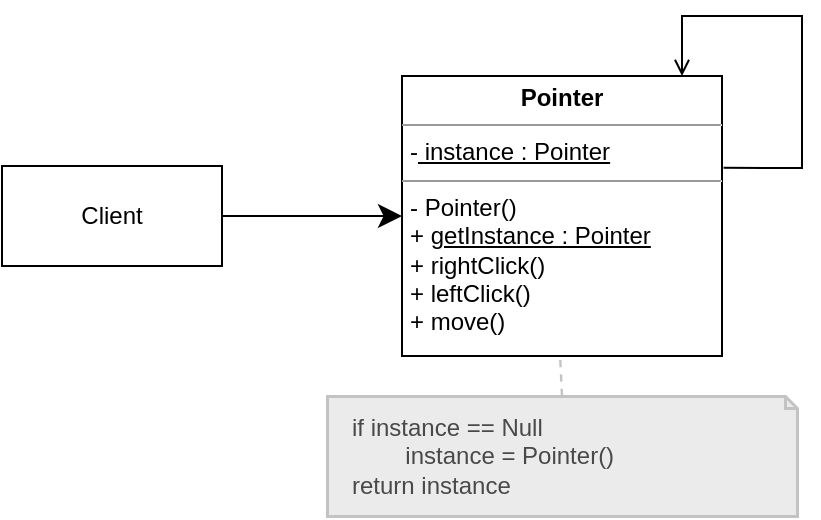 <mxfile version="22.1.15" type="device" pages="2">
  <diagram name="V1" id="U-ICU-5OWStUZoMbVoWw">
    <mxGraphModel dx="734" dy="518" grid="1" gridSize="10" guides="1" tooltips="1" connect="1" arrows="1" fold="1" page="1" pageScale="1" pageWidth="827" pageHeight="1169" math="0" shadow="0">
      <root>
        <mxCell id="0" />
        <mxCell id="1" parent="0" />
        <mxCell id="upiE7zIrhZuJud1Wrz63-5" value="&lt;p style=&quot;margin:0px;margin-top:4px;text-align:center;&quot;&gt;&lt;b&gt;Pointer&lt;/b&gt;&lt;/p&gt;&lt;hr size=&quot;1&quot;&gt;&lt;p style=&quot;margin:0px;margin-left:4px;&quot;&gt;-&lt;u&gt;&amp;nbsp;instance : Pointer&lt;/u&gt;&lt;/p&gt;&lt;hr size=&quot;1&quot;&gt;&lt;p style=&quot;margin:0px;margin-left:4px;&quot;&gt;- Pointer()&lt;/p&gt;&lt;p style=&quot;margin:0px;margin-left:4px;&quot;&gt;+ &lt;u&gt;getInstance : Pointer&lt;/u&gt;&lt;/p&gt;&lt;p style=&quot;margin:0px;margin-left:4px;&quot;&gt;+ rightClick()&lt;/p&gt;&lt;p style=&quot;margin:0px;margin-left:4px;&quot;&gt;+ leftClick()&lt;/p&gt;&lt;p style=&quot;margin:0px;margin-left:4px;&quot;&gt;+ move()&lt;/p&gt;&lt;p style=&quot;margin:0px;margin-left:4px;&quot;&gt;&lt;br&gt;&lt;/p&gt;&lt;p style=&quot;margin:0px;margin-left:4px;&quot;&gt;&lt;br&gt;&lt;/p&gt;" style="verticalAlign=top;align=left;overflow=fill;fontSize=12;fontFamily=Helvetica;html=1;whiteSpace=wrap;" vertex="1" parent="1">
          <mxGeometry x="330" y="160" width="160" height="140" as="geometry" />
        </mxCell>
        <mxCell id="upiE7zIrhZuJud1Wrz63-8" value="" style="endArrow=none;html=1;rounded=0;entryX=1.005;entryY=0.328;entryDx=0;entryDy=0;entryPerimeter=0;endFill=0;startArrow=open;startFill=0;" edge="1" parent="1" target="upiE7zIrhZuJud1Wrz63-5">
          <mxGeometry width="50" height="50" relative="1" as="geometry">
            <mxPoint x="470" y="160" as="sourcePoint" />
            <mxPoint x="500" y="160" as="targetPoint" />
            <Array as="points">
              <mxPoint x="470" y="130" />
              <mxPoint x="530" y="130" />
              <mxPoint x="530" y="206" />
            </Array>
          </mxGeometry>
        </mxCell>
        <mxCell id="-Tyz73z-Innq2K3jjiwY-1" value="Client" style="html=1;whiteSpace=wrap;" vertex="1" parent="1">
          <mxGeometry x="130" y="205" width="110" height="50" as="geometry" />
        </mxCell>
        <mxCell id="-Tyz73z-Innq2K3jjiwY-2" value="" style="endArrow=classic;endFill=1;endSize=9;html=1;rounded=0;exitX=1;exitY=0.5;exitDx=0;exitDy=0;entryX=0;entryY=0.5;entryDx=0;entryDy=0;" edge="1" parent="1" source="-Tyz73z-Innq2K3jjiwY-1" target="upiE7zIrhZuJud1Wrz63-5">
          <mxGeometry width="160" relative="1" as="geometry">
            <mxPoint x="280" y="240" as="sourcePoint" />
            <mxPoint x="440" y="240" as="targetPoint" />
          </mxGeometry>
        </mxCell>
        <mxCell id="-Tyz73z-Innq2K3jjiwY-3" style="rounded=0;orthogonalLoop=1;jettySize=auto;html=1;startArrow=none;startFill=1;startSize=3;jumpStyle=none;endArrow=none;endFill=0;anchorPointDirection=0;bendable=0;editable=1;movable=1;resizable=1;rotatable=1;deletable=1;locked=0;connectable=1;backgroundOutline=0;snapToPoint=1;flowAnimation=0;strokeColor=#C3C3C3;dashed=1;shadow=0;strokeWidth=1.2;exitX=0.5;exitY=0;exitDx=0;exitDy=0;exitPerimeter=0;entryX=0.619;entryY=1.029;entryDx=0;entryDy=0;entryPerimeter=0;" edge="1" parent="1" source="-Tyz73z-Innq2K3jjiwY-4">
          <mxGeometry relative="1" as="geometry">
            <mxPoint x="503" y="388.44" as="sourcePoint" />
            <mxPoint x="409.04" y="300.0" as="targetPoint" />
          </mxGeometry>
        </mxCell>
        <mxCell id="-Tyz73z-Innq2K3jjiwY-4" value="&lt;font color=&quot;#494949&quot;&gt;&lt;div&gt;&lt;span style=&quot;background-color: initial;&quot;&gt;if instance == Null&lt;/span&gt;&lt;br&gt;&lt;/div&gt;&lt;div&gt;&amp;nbsp; &amp;nbsp; &amp;nbsp; &amp;nbsp; instance = Pointer()&lt;/div&gt;&lt;div&gt;&lt;span style=&quot;background-color: initial;&quot;&gt;return instance&lt;/span&gt;&lt;/div&gt;&lt;/font&gt;" style="shape=note;size=6;align=left;spacingLeft=10;html=1;whiteSpace=wrap;strokeWidth=1.5;strokeColor=#C3C3C3;gradientColor=none;fillColor=#EBEBEB;" vertex="1" parent="1">
          <mxGeometry x="292.5" y="320" width="235" height="60" as="geometry" />
        </mxCell>
      </root>
    </mxGraphModel>
  </diagram>
  <diagram id="9DlzN_aTAc7lszIQBb8O" name="V2">
    <mxGraphModel dx="516" dy="364" grid="1" gridSize="10" guides="1" tooltips="1" connect="1" arrows="1" fold="1" page="1" pageScale="1" pageWidth="827" pageHeight="1169" math="0" shadow="0">
      <root>
        <mxCell id="0" />
        <mxCell id="1" parent="0" />
        <mxCell id="tqAirv4RwueLqL2zLUyl-1" value="&lt;p style=&quot;margin:0px;margin-top:4px;text-align:center;&quot;&gt;&lt;b&gt;Logger&lt;/b&gt;&lt;/p&gt;&lt;hr size=&quot;1&quot;&gt;&lt;p style=&quot;margin:0px;margin-left:4px;&quot;&gt;-&lt;u&gt; instance : Logger&lt;/u&gt;&lt;/p&gt;&lt;hr size=&quot;1&quot;&gt;&lt;p style=&quot;margin:0px;margin-left:4px;&quot;&gt;- Logger()&lt;/p&gt;&lt;p style=&quot;margin:0px;margin-left:4px;&quot;&gt;+ &lt;u&gt;getInstance : Logger&lt;/u&gt;&lt;/p&gt;&lt;p style=&quot;margin:0px;margin-left:4px;&quot;&gt;+ log()&lt;/p&gt;&lt;p style=&quot;margin:0px;margin-left:4px;&quot;&gt;+ setLevel()&lt;/p&gt;&lt;p style=&quot;margin:0px;margin-left:4px;&quot;&gt;&lt;br&gt;&lt;/p&gt;&lt;p style=&quot;margin:0px;margin-left:4px;&quot;&gt;&lt;br&gt;&lt;/p&gt;" style="verticalAlign=top;align=left;overflow=fill;fontSize=12;fontFamily=Helvetica;html=1;whiteSpace=wrap;" vertex="1" parent="1">
          <mxGeometry x="330" y="160" width="160" height="120" as="geometry" />
        </mxCell>
        <mxCell id="tqAirv4RwueLqL2zLUyl-2" value="" style="endArrow=none;html=1;rounded=0;entryX=1;entryY=0.39;entryDx=0;entryDy=0;entryPerimeter=0;endFill=0;startArrow=open;startFill=0;" edge="1" parent="1" target="tqAirv4RwueLqL2zLUyl-1">
          <mxGeometry width="50" height="50" relative="1" as="geometry">
            <mxPoint x="470" y="160" as="sourcePoint" />
            <mxPoint x="500" y="160" as="targetPoint" />
            <Array as="points">
              <mxPoint x="470" y="130" />
              <mxPoint x="530" y="130" />
              <mxPoint x="530" y="206" />
            </Array>
          </mxGeometry>
        </mxCell>
      </root>
    </mxGraphModel>
  </diagram>
</mxfile>

